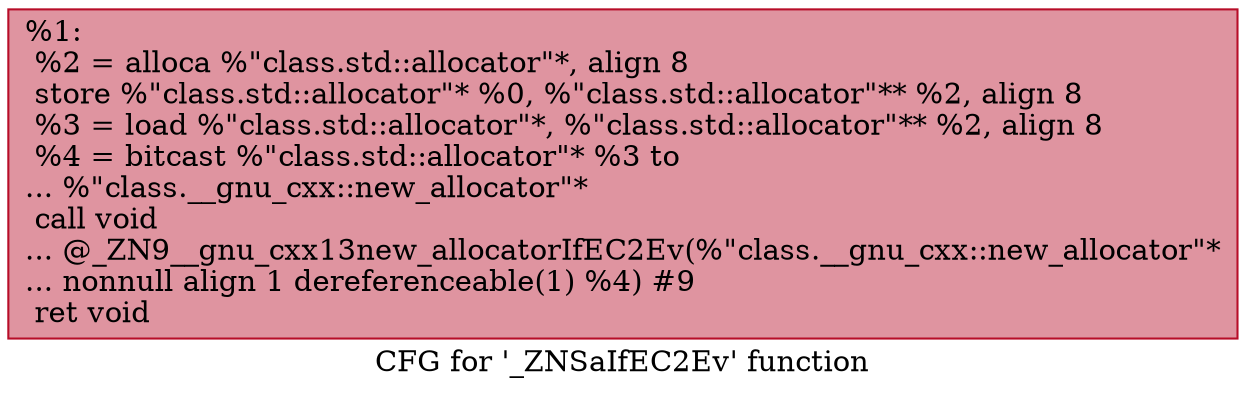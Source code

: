 digraph "CFG for '_ZNSaIfEC2Ev' function" {
	label="CFG for '_ZNSaIfEC2Ev' function";

	Node0x55c17f048ba0 [shape=record,color="#b70d28ff", style=filled, fillcolor="#b70d2870",label="{%1:\l  %2 = alloca %\"class.std::allocator\"*, align 8\l  store %\"class.std::allocator\"* %0, %\"class.std::allocator\"** %2, align 8\l  %3 = load %\"class.std::allocator\"*, %\"class.std::allocator\"** %2, align 8\l  %4 = bitcast %\"class.std::allocator\"* %3 to\l... %\"class.__gnu_cxx::new_allocator\"*\l  call void\l... @_ZN9__gnu_cxx13new_allocatorIfEC2Ev(%\"class.__gnu_cxx::new_allocator\"*\l... nonnull align 1 dereferenceable(1) %4) #9\l  ret void\l}"];
}
